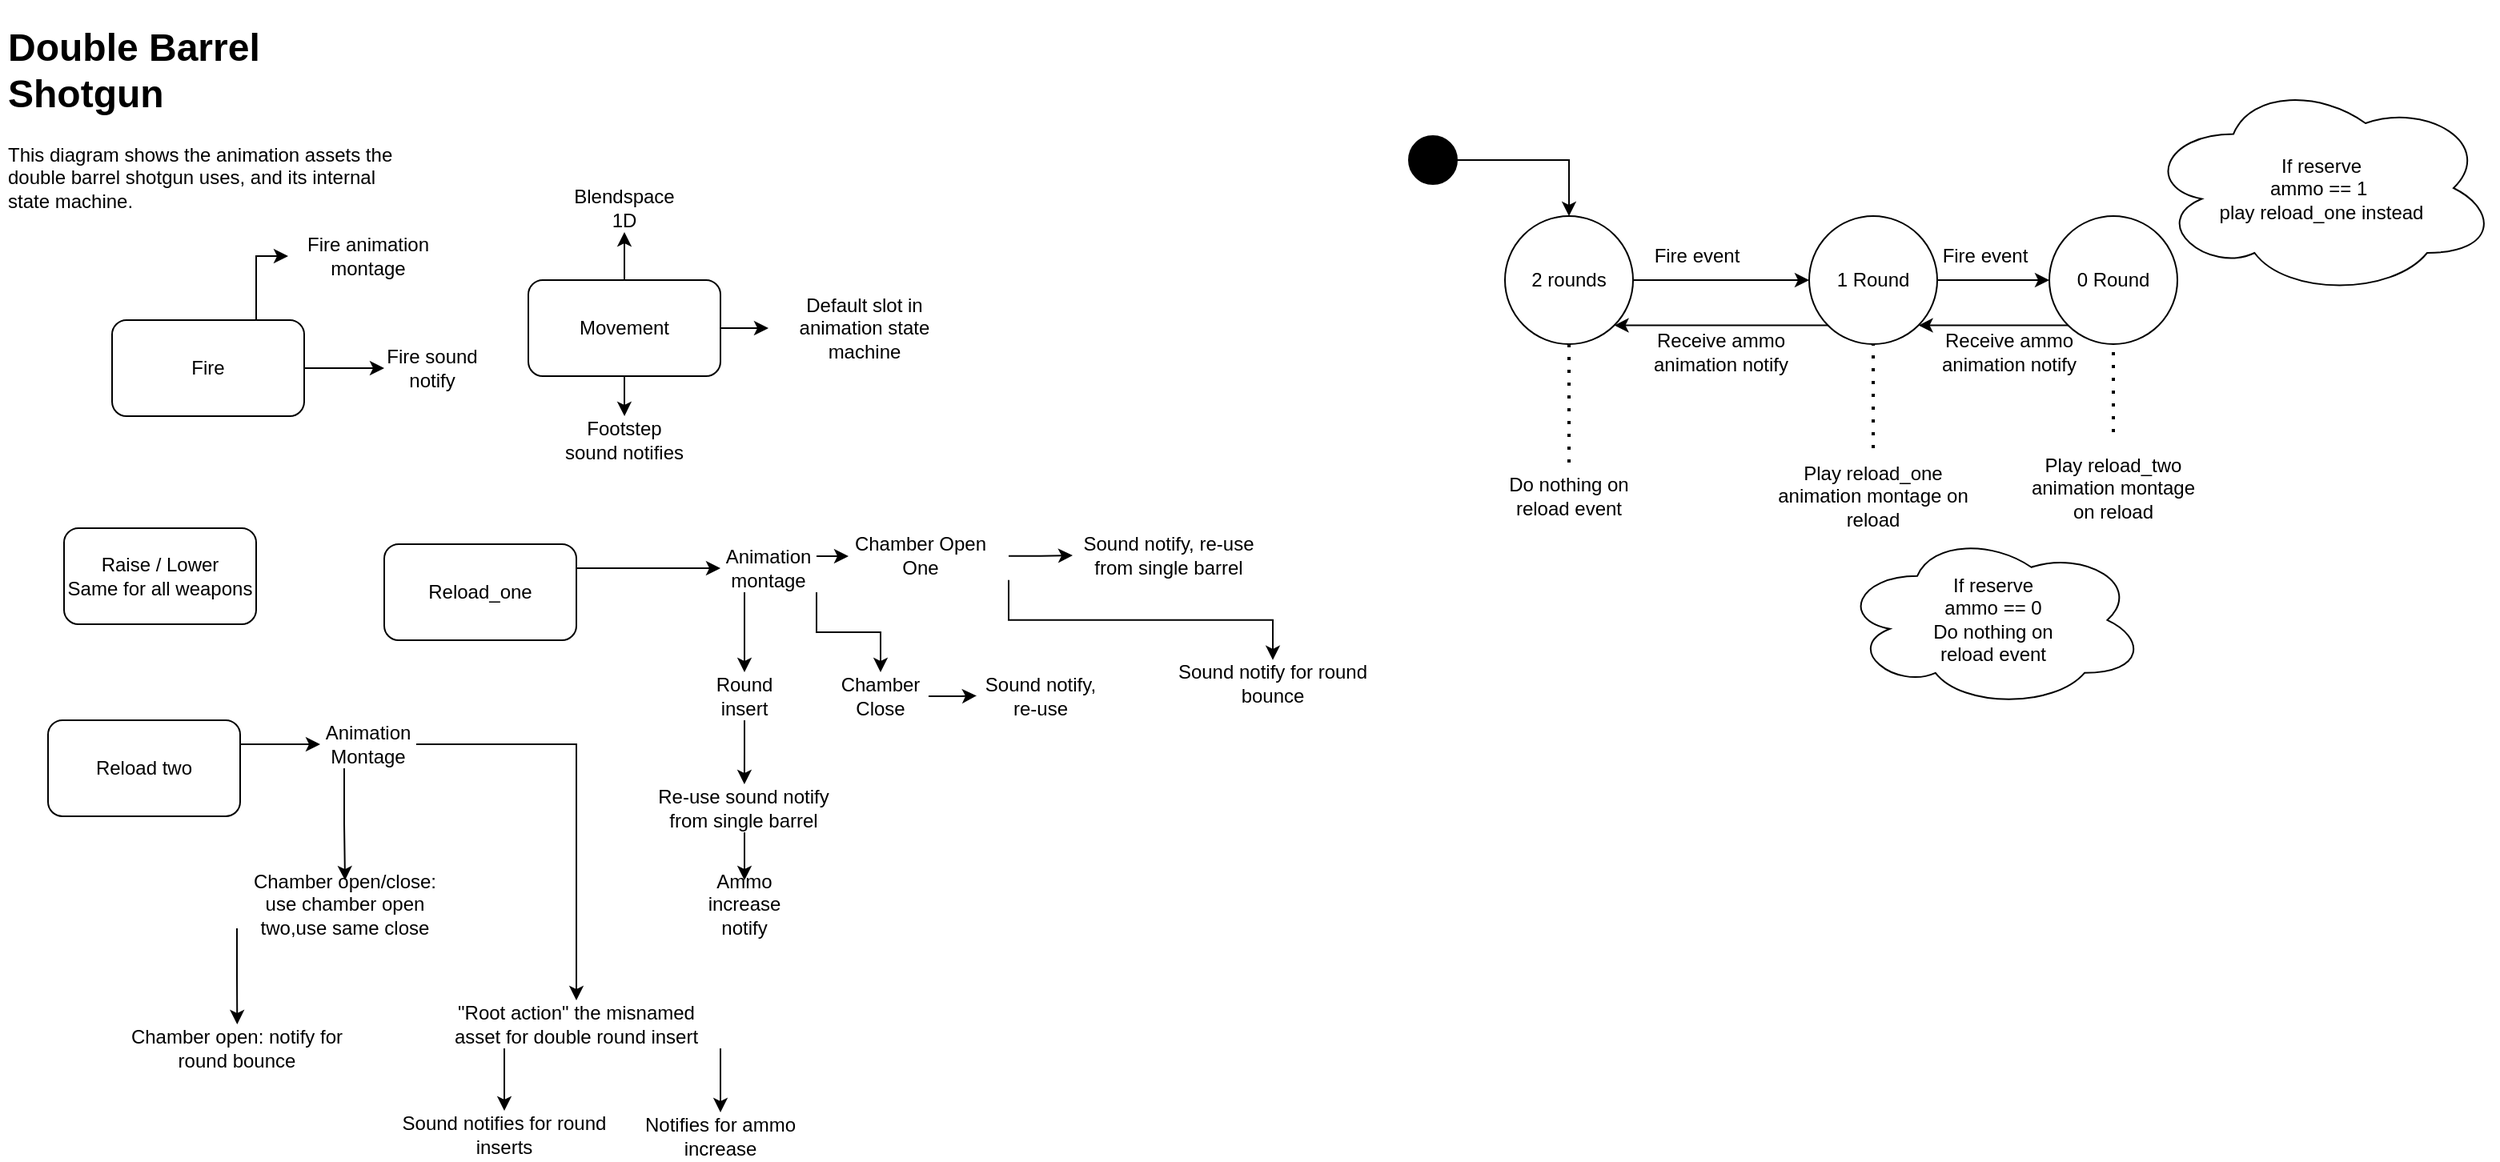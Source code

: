 <mxfile version="20.4.0" type="device"><diagram id="mTMWYNEBJa3YX8LsCYSg" name="Page-1"><mxGraphModel dx="1673" dy="898" grid="1" gridSize="10" guides="1" tooltips="1" connect="1" arrows="1" fold="1" page="1" pageScale="1" pageWidth="827" pageHeight="1169" math="0" shadow="0"><root><mxCell id="0"/><mxCell id="1" parent="0"/><mxCell id="t3hfPfbJLnNVsaty1mYB-1" value="&lt;h1&gt;Double Barrel Shotgun&lt;/h1&gt;&lt;p&gt;This diagram shows the animation assets the double barrel shotgun uses, and its internal state machine.&lt;/p&gt;" style="text;html=1;strokeColor=none;fillColor=none;spacing=5;spacingTop=-20;whiteSpace=wrap;overflow=hidden;rounded=0;" vertex="1" parent="1"><mxGeometry x="10" y="10" width="250" height="120" as="geometry"/></mxCell><mxCell id="t3hfPfbJLnNVsaty1mYB-4" style="edgeStyle=orthogonalEdgeStyle;rounded=0;orthogonalLoop=1;jettySize=auto;html=1;exitX=1;exitY=0.5;exitDx=0;exitDy=0;" edge="1" parent="1" source="t3hfPfbJLnNVsaty1mYB-3" target="t3hfPfbJLnNVsaty1mYB-5"><mxGeometry relative="1" as="geometry"><mxPoint x="230" y="230" as="targetPoint"/></mxGeometry></mxCell><mxCell id="t3hfPfbJLnNVsaty1mYB-9" style="edgeStyle=orthogonalEdgeStyle;rounded=0;orthogonalLoop=1;jettySize=auto;html=1;exitX=0.75;exitY=0;exitDx=0;exitDy=0;entryX=0;entryY=0.5;entryDx=0;entryDy=0;" edge="1" parent="1" source="t3hfPfbJLnNVsaty1mYB-3" target="t3hfPfbJLnNVsaty1mYB-10"><mxGeometry relative="1" as="geometry"><mxPoint x="220" y="160" as="targetPoint"/></mxGeometry></mxCell><mxCell id="t3hfPfbJLnNVsaty1mYB-3" value="Fire" style="rounded=1;whiteSpace=wrap;html=1;" vertex="1" parent="1"><mxGeometry x="80" y="200" width="120" height="60" as="geometry"/></mxCell><mxCell id="t3hfPfbJLnNVsaty1mYB-5" value="Fire sound notify" style="text;html=1;strokeColor=none;fillColor=none;align=center;verticalAlign=middle;whiteSpace=wrap;rounded=0;" vertex="1" parent="1"><mxGeometry x="250" y="215" width="60" height="30" as="geometry"/></mxCell><mxCell id="t3hfPfbJLnNVsaty1mYB-8" value="Raise / Lower&lt;br&gt;Same for all weapons" style="rounded=1;whiteSpace=wrap;html=1;" vertex="1" parent="1"><mxGeometry x="50" y="330" width="120" height="60" as="geometry"/></mxCell><mxCell id="t3hfPfbJLnNVsaty1mYB-10" value="Fire animation montage" style="text;html=1;strokeColor=none;fillColor=none;align=center;verticalAlign=middle;whiteSpace=wrap;rounded=0;" vertex="1" parent="1"><mxGeometry x="190" y="145" width="100" height="30" as="geometry"/></mxCell><mxCell id="t3hfPfbJLnNVsaty1mYB-12" style="edgeStyle=orthogonalEdgeStyle;rounded=0;orthogonalLoop=1;jettySize=auto;html=1;exitX=0.5;exitY=0;exitDx=0;exitDy=0;" edge="1" parent="1" source="t3hfPfbJLnNVsaty1mYB-11" target="t3hfPfbJLnNVsaty1mYB-13"><mxGeometry relative="1" as="geometry"><mxPoint x="390" y="120" as="targetPoint"/></mxGeometry></mxCell><mxCell id="t3hfPfbJLnNVsaty1mYB-14" style="edgeStyle=orthogonalEdgeStyle;rounded=0;orthogonalLoop=1;jettySize=auto;html=1;exitX=1;exitY=0.5;exitDx=0;exitDy=0;" edge="1" parent="1" source="t3hfPfbJLnNVsaty1mYB-11" target="t3hfPfbJLnNVsaty1mYB-15"><mxGeometry relative="1" as="geometry"><mxPoint x="480" y="205.143" as="targetPoint"/></mxGeometry></mxCell><mxCell id="t3hfPfbJLnNVsaty1mYB-16" style="edgeStyle=orthogonalEdgeStyle;rounded=0;orthogonalLoop=1;jettySize=auto;html=1;exitX=0.5;exitY=1;exitDx=0;exitDy=0;" edge="1" parent="1" source="t3hfPfbJLnNVsaty1mYB-11" target="t3hfPfbJLnNVsaty1mYB-17"><mxGeometry relative="1" as="geometry"><mxPoint x="400.143" y="270" as="targetPoint"/></mxGeometry></mxCell><mxCell id="t3hfPfbJLnNVsaty1mYB-11" value="Movement" style="rounded=1;whiteSpace=wrap;html=1;" vertex="1" parent="1"><mxGeometry x="340" y="175" width="120" height="60" as="geometry"/></mxCell><mxCell id="t3hfPfbJLnNVsaty1mYB-13" value="Blendspace 1D" style="text;html=1;strokeColor=none;fillColor=none;align=center;verticalAlign=middle;whiteSpace=wrap;rounded=0;" vertex="1" parent="1"><mxGeometry x="360" y="115" width="80" height="30" as="geometry"/></mxCell><mxCell id="t3hfPfbJLnNVsaty1mYB-15" value="Default slot in animation state machine" style="text;html=1;strokeColor=none;fillColor=none;align=center;verticalAlign=middle;whiteSpace=wrap;rounded=0;" vertex="1" parent="1"><mxGeometry x="490" y="175" width="120" height="60" as="geometry"/></mxCell><mxCell id="t3hfPfbJLnNVsaty1mYB-17" value="Footstep&lt;br&gt;sound notifies" style="text;html=1;strokeColor=none;fillColor=none;align=center;verticalAlign=middle;whiteSpace=wrap;rounded=0;" vertex="1" parent="1"><mxGeometry x="350.07" y="260" width="99.86" height="30" as="geometry"/></mxCell><mxCell id="t3hfPfbJLnNVsaty1mYB-19" style="edgeStyle=orthogonalEdgeStyle;rounded=0;orthogonalLoop=1;jettySize=auto;html=1;exitX=1;exitY=0.25;exitDx=0;exitDy=0;" edge="1" parent="1" source="t3hfPfbJLnNVsaty1mYB-18" target="t3hfPfbJLnNVsaty1mYB-20"><mxGeometry relative="1" as="geometry"><mxPoint x="430" y="340" as="targetPoint"/></mxGeometry></mxCell><mxCell id="t3hfPfbJLnNVsaty1mYB-18" value="Reload_one" style="rounded=1;whiteSpace=wrap;html=1;" vertex="1" parent="1"><mxGeometry x="250" y="340" width="120" height="60" as="geometry"/></mxCell><mxCell id="t3hfPfbJLnNVsaty1mYB-24" style="edgeStyle=orthogonalEdgeStyle;rounded=0;orthogonalLoop=1;jettySize=auto;html=1;exitX=1;exitY=0.25;exitDx=0;exitDy=0;" edge="1" parent="1" source="t3hfPfbJLnNVsaty1mYB-20" target="t3hfPfbJLnNVsaty1mYB-25"><mxGeometry relative="1" as="geometry"><mxPoint x="560" y="347.4" as="targetPoint"/></mxGeometry></mxCell><mxCell id="t3hfPfbJLnNVsaty1mYB-28" style="edgeStyle=orthogonalEdgeStyle;rounded=0;orthogonalLoop=1;jettySize=auto;html=1;exitX=0.25;exitY=1;exitDx=0;exitDy=0;" edge="1" parent="1" source="t3hfPfbJLnNVsaty1mYB-20" target="t3hfPfbJLnNVsaty1mYB-29"><mxGeometry relative="1" as="geometry"><mxPoint x="474.862" y="400.0" as="targetPoint"/></mxGeometry></mxCell><mxCell id="t3hfPfbJLnNVsaty1mYB-32" style="edgeStyle=orthogonalEdgeStyle;rounded=0;orthogonalLoop=1;jettySize=auto;html=1;exitX=1;exitY=1;exitDx=0;exitDy=0;" edge="1" parent="1" source="t3hfPfbJLnNVsaty1mYB-20" target="t3hfPfbJLnNVsaty1mYB-33"><mxGeometry relative="1" as="geometry"><mxPoint x="560" y="410.0" as="targetPoint"/></mxGeometry></mxCell><mxCell id="t3hfPfbJLnNVsaty1mYB-20" value="Animation montage" style="text;html=1;strokeColor=none;fillColor=none;align=center;verticalAlign=middle;whiteSpace=wrap;rounded=0;" vertex="1" parent="1"><mxGeometry x="460" y="340" width="60" height="30" as="geometry"/></mxCell><mxCell id="t3hfPfbJLnNVsaty1mYB-26" style="edgeStyle=orthogonalEdgeStyle;rounded=0;orthogonalLoop=1;jettySize=auto;html=1;exitX=1;exitY=0.5;exitDx=0;exitDy=0;" edge="1" parent="1" source="t3hfPfbJLnNVsaty1mYB-25" target="t3hfPfbJLnNVsaty1mYB-27"><mxGeometry relative="1" as="geometry"><mxPoint x="670" y="347.4" as="targetPoint"/></mxGeometry></mxCell><mxCell id="t3hfPfbJLnNVsaty1mYB-76" style="edgeStyle=orthogonalEdgeStyle;rounded=0;orthogonalLoop=1;jettySize=auto;html=1;exitX=1;exitY=1;exitDx=0;exitDy=0;" edge="1" parent="1" source="t3hfPfbJLnNVsaty1mYB-25" target="t3hfPfbJLnNVsaty1mYB-77"><mxGeometry relative="1" as="geometry"><mxPoint x="730" y="410" as="targetPoint"/></mxGeometry></mxCell><mxCell id="t3hfPfbJLnNVsaty1mYB-25" value="Chamber Open One" style="text;html=1;strokeColor=none;fillColor=none;align=center;verticalAlign=middle;whiteSpace=wrap;rounded=0;" vertex="1" parent="1"><mxGeometry x="530" y="332.4" width="110" height="30" as="geometry"/></mxCell><mxCell id="t3hfPfbJLnNVsaty1mYB-27" value="Sound notify, re-use from single barrel" style="text;html=1;strokeColor=none;fillColor=none;align=center;verticalAlign=middle;whiteSpace=wrap;rounded=0;" vertex="1" parent="1"><mxGeometry x="680" y="332" width="120" height="30" as="geometry"/></mxCell><mxCell id="t3hfPfbJLnNVsaty1mYB-30" style="edgeStyle=orthogonalEdgeStyle;rounded=0;orthogonalLoop=1;jettySize=auto;html=1;exitX=0.5;exitY=1;exitDx=0;exitDy=0;" edge="1" parent="1" source="t3hfPfbJLnNVsaty1mYB-29" target="t3hfPfbJLnNVsaty1mYB-31"><mxGeometry relative="1" as="geometry"><mxPoint x="474.862" y="490.0" as="targetPoint"/></mxGeometry></mxCell><mxCell id="t3hfPfbJLnNVsaty1mYB-29" value="Round insert" style="text;html=1;strokeColor=none;fillColor=none;align=center;verticalAlign=middle;whiteSpace=wrap;rounded=0;" vertex="1" parent="1"><mxGeometry x="445.002" y="420.0" width="60" height="30" as="geometry"/></mxCell><mxCell id="t3hfPfbJLnNVsaty1mYB-36" style="edgeStyle=orthogonalEdgeStyle;rounded=0;orthogonalLoop=1;jettySize=auto;html=1;exitX=0.5;exitY=1;exitDx=0;exitDy=0;" edge="1" parent="1" source="t3hfPfbJLnNVsaty1mYB-31" target="t3hfPfbJLnNVsaty1mYB-37"><mxGeometry relative="1" as="geometry"><mxPoint x="474.862" y="550" as="targetPoint"/></mxGeometry></mxCell><mxCell id="t3hfPfbJLnNVsaty1mYB-31" value="Re-use sound notify from single barrel" style="text;html=1;strokeColor=none;fillColor=none;align=center;verticalAlign=middle;whiteSpace=wrap;rounded=0;" vertex="1" parent="1"><mxGeometry x="407.43" y="490" width="135.14" height="30" as="geometry"/></mxCell><mxCell id="t3hfPfbJLnNVsaty1mYB-34" style="edgeStyle=orthogonalEdgeStyle;rounded=0;orthogonalLoop=1;jettySize=auto;html=1;exitX=1;exitY=0.5;exitDx=0;exitDy=0;" edge="1" parent="1" source="t3hfPfbJLnNVsaty1mYB-33" target="t3hfPfbJLnNVsaty1mYB-35"><mxGeometry relative="1" as="geometry"><mxPoint x="650" y="434.69" as="targetPoint"/></mxGeometry></mxCell><mxCell id="t3hfPfbJLnNVsaty1mYB-33" value="Chamber Close" style="text;html=1;strokeColor=none;fillColor=none;align=center;verticalAlign=middle;whiteSpace=wrap;rounded=0;" vertex="1" parent="1"><mxGeometry x="530" y="420.0" width="60" height="30" as="geometry"/></mxCell><mxCell id="t3hfPfbJLnNVsaty1mYB-35" value="Sound notify, re-use" style="text;html=1;strokeColor=none;fillColor=none;align=center;verticalAlign=middle;whiteSpace=wrap;rounded=0;" vertex="1" parent="1"><mxGeometry x="620" y="419.69" width="80" height="30" as="geometry"/></mxCell><mxCell id="t3hfPfbJLnNVsaty1mYB-37" value="Ammo increase notify" style="text;html=1;strokeColor=none;fillColor=none;align=center;verticalAlign=middle;whiteSpace=wrap;rounded=0;" vertex="1" parent="1"><mxGeometry x="445.002" y="550" width="60" height="30" as="geometry"/></mxCell><mxCell id="t3hfPfbJLnNVsaty1mYB-40" style="edgeStyle=orthogonalEdgeStyle;rounded=0;orthogonalLoop=1;jettySize=auto;html=1;exitX=1;exitY=0.25;exitDx=0;exitDy=0;" edge="1" parent="1" source="t3hfPfbJLnNVsaty1mYB-39" target="t3hfPfbJLnNVsaty1mYB-41"><mxGeometry relative="1" as="geometry"><mxPoint x="200" y="465" as="targetPoint"/></mxGeometry></mxCell><mxCell id="t3hfPfbJLnNVsaty1mYB-39" value="Reload two" style="rounded=1;whiteSpace=wrap;html=1;" vertex="1" parent="1"><mxGeometry x="40" y="450" width="120" height="60" as="geometry"/></mxCell><mxCell id="t3hfPfbJLnNVsaty1mYB-42" style="edgeStyle=orthogonalEdgeStyle;rounded=0;orthogonalLoop=1;jettySize=auto;html=1;exitX=0.25;exitY=1;exitDx=0;exitDy=0;" edge="1" parent="1" source="t3hfPfbJLnNVsaty1mYB-41" target="t3hfPfbJLnNVsaty1mYB-43"><mxGeometry relative="1" as="geometry"><mxPoint x="225" y="550" as="targetPoint"/></mxGeometry></mxCell><mxCell id="t3hfPfbJLnNVsaty1mYB-44" style="edgeStyle=orthogonalEdgeStyle;rounded=0;orthogonalLoop=1;jettySize=auto;html=1;exitX=1;exitY=0.5;exitDx=0;exitDy=0;" edge="1" parent="1" source="t3hfPfbJLnNVsaty1mYB-41" target="t3hfPfbJLnNVsaty1mYB-45"><mxGeometry relative="1" as="geometry"><mxPoint x="310" y="640" as="targetPoint"/></mxGeometry></mxCell><mxCell id="t3hfPfbJLnNVsaty1mYB-41" value="Animation Montage" style="text;html=1;strokeColor=none;fillColor=none;align=center;verticalAlign=middle;whiteSpace=wrap;rounded=0;" vertex="1" parent="1"><mxGeometry x="210" y="450" width="60" height="30" as="geometry"/></mxCell><mxCell id="t3hfPfbJLnNVsaty1mYB-74" style="edgeStyle=orthogonalEdgeStyle;rounded=0;orthogonalLoop=1;jettySize=auto;html=1;exitX=0;exitY=1;exitDx=0;exitDy=0;" edge="1" parent="1" source="t3hfPfbJLnNVsaty1mYB-43" target="t3hfPfbJLnNVsaty1mYB-75"><mxGeometry relative="1" as="geometry"><mxPoint x="158.333" y="630" as="targetPoint"/></mxGeometry></mxCell><mxCell id="t3hfPfbJLnNVsaty1mYB-43" value="Chamber open/close: use chamber open two,use same close" style="text;html=1;strokeColor=none;fillColor=none;align=center;verticalAlign=middle;whiteSpace=wrap;rounded=0;" vertex="1" parent="1"><mxGeometry x="158" y="550" width="135" height="30" as="geometry"/></mxCell><mxCell id="t3hfPfbJLnNVsaty1mYB-46" style="edgeStyle=orthogonalEdgeStyle;rounded=0;orthogonalLoop=1;jettySize=auto;html=1;exitX=0.25;exitY=1;exitDx=0;exitDy=0;" edge="1" parent="1" source="t3hfPfbJLnNVsaty1mYB-45" target="t3hfPfbJLnNVsaty1mYB-47"><mxGeometry relative="1" as="geometry"><mxPoint x="318" y="710" as="targetPoint"/></mxGeometry></mxCell><mxCell id="t3hfPfbJLnNVsaty1mYB-48" style="edgeStyle=orthogonalEdgeStyle;rounded=0;orthogonalLoop=1;jettySize=auto;html=1;exitX=1;exitY=1;exitDx=0;exitDy=0;" edge="1" parent="1" source="t3hfPfbJLnNVsaty1mYB-45" target="t3hfPfbJLnNVsaty1mYB-49"><mxGeometry relative="1" as="geometry"><mxPoint x="460" y="710" as="targetPoint"/></mxGeometry></mxCell><mxCell id="t3hfPfbJLnNVsaty1mYB-45" value="&quot;Root action&quot; the misnamed asset for double round insert" style="text;html=1;strokeColor=none;fillColor=none;align=center;verticalAlign=middle;whiteSpace=wrap;rounded=0;" vertex="1" parent="1"><mxGeometry x="280" y="625" width="180" height="30" as="geometry"/></mxCell><mxCell id="t3hfPfbJLnNVsaty1mYB-47" value="Sound notifies for round inserts" style="text;html=1;strokeColor=none;fillColor=none;align=center;verticalAlign=middle;whiteSpace=wrap;rounded=0;" vertex="1" parent="1"><mxGeometry x="255" y="694" width="140" height="30" as="geometry"/></mxCell><mxCell id="t3hfPfbJLnNVsaty1mYB-49" value="Notifies for ammo increase" style="text;html=1;strokeColor=none;fillColor=none;align=center;verticalAlign=middle;whiteSpace=wrap;rounded=0;" vertex="1" parent="1"><mxGeometry x="405" y="695" width="110" height="30" as="geometry"/></mxCell><mxCell id="t3hfPfbJLnNVsaty1mYB-52" style="edgeStyle=orthogonalEdgeStyle;rounded=0;orthogonalLoop=1;jettySize=auto;html=1;exitX=1;exitY=0.5;exitDx=0;exitDy=0;entryX=0.5;entryY=0;entryDx=0;entryDy=0;" edge="1" parent="1" source="t3hfPfbJLnNVsaty1mYB-50" target="t3hfPfbJLnNVsaty1mYB-51"><mxGeometry relative="1" as="geometry"/></mxCell><mxCell id="t3hfPfbJLnNVsaty1mYB-50" value="" style="ellipse;fillColor=strokeColor;" vertex="1" parent="1"><mxGeometry x="890" y="85" width="30" height="30" as="geometry"/></mxCell><mxCell id="t3hfPfbJLnNVsaty1mYB-53" style="edgeStyle=orthogonalEdgeStyle;rounded=0;orthogonalLoop=1;jettySize=auto;html=1;exitX=1;exitY=0.5;exitDx=0;exitDy=0;" edge="1" parent="1" source="t3hfPfbJLnNVsaty1mYB-51" target="t3hfPfbJLnNVsaty1mYB-54"><mxGeometry relative="1" as="geometry"><mxPoint x="1180" y="175" as="targetPoint"/></mxGeometry></mxCell><mxCell id="t3hfPfbJLnNVsaty1mYB-51" value="2 rounds" style="ellipse;whiteSpace=wrap;html=1;aspect=fixed;" vertex="1" parent="1"><mxGeometry x="950" y="135" width="80" height="80" as="geometry"/></mxCell><mxCell id="t3hfPfbJLnNVsaty1mYB-55" style="edgeStyle=orthogonalEdgeStyle;rounded=0;orthogonalLoop=1;jettySize=auto;html=1;exitX=1;exitY=0.5;exitDx=0;exitDy=0;" edge="1" parent="1" source="t3hfPfbJLnNVsaty1mYB-54" target="t3hfPfbJLnNVsaty1mYB-56"><mxGeometry relative="1" as="geometry"><mxPoint x="1310" y="175" as="targetPoint"/></mxGeometry></mxCell><mxCell id="t3hfPfbJLnNVsaty1mYB-54" value="1 Round" style="ellipse;whiteSpace=wrap;html=1;aspect=fixed;" vertex="1" parent="1"><mxGeometry x="1140" y="135" width="80" height="80" as="geometry"/></mxCell><mxCell id="t3hfPfbJLnNVsaty1mYB-56" value="0 Round" style="ellipse;whiteSpace=wrap;html=1;aspect=fixed;" vertex="1" parent="1"><mxGeometry x="1290" y="135" width="80" height="80" as="geometry"/></mxCell><mxCell id="t3hfPfbJLnNVsaty1mYB-57" value="Fire event" style="text;html=1;strokeColor=none;fillColor=none;align=center;verticalAlign=middle;whiteSpace=wrap;rounded=0;" vertex="1" parent="1"><mxGeometry x="1040" y="145" width="60" height="30" as="geometry"/></mxCell><mxCell id="t3hfPfbJLnNVsaty1mYB-58" value="Fire event" style="text;html=1;strokeColor=none;fillColor=none;align=center;verticalAlign=middle;whiteSpace=wrap;rounded=0;" vertex="1" parent="1"><mxGeometry x="1220" y="145" width="60" height="30" as="geometry"/></mxCell><mxCell id="t3hfPfbJLnNVsaty1mYB-59" value="" style="endArrow=classic;html=1;rounded=0;entryX=1;entryY=1;entryDx=0;entryDy=0;exitX=0;exitY=1;exitDx=0;exitDy=0;" edge="1" parent="1" source="t3hfPfbJLnNVsaty1mYB-56" target="t3hfPfbJLnNVsaty1mYB-54"><mxGeometry width="50" height="50" relative="1" as="geometry"><mxPoint x="1120" y="280" as="sourcePoint"/><mxPoint x="1170" y="230" as="targetPoint"/></mxGeometry></mxCell><mxCell id="t3hfPfbJLnNVsaty1mYB-60" value="" style="endArrow=classic;html=1;rounded=0;entryX=1;entryY=1;entryDx=0;entryDy=0;exitX=0;exitY=1;exitDx=0;exitDy=0;" edge="1" parent="1" source="t3hfPfbJLnNVsaty1mYB-54" target="t3hfPfbJLnNVsaty1mYB-51"><mxGeometry width="50" height="50" relative="1" as="geometry"><mxPoint x="1120" y="280" as="sourcePoint"/><mxPoint x="1170" y="230" as="targetPoint"/></mxGeometry></mxCell><mxCell id="t3hfPfbJLnNVsaty1mYB-61" value="Receive ammo animation notify" style="text;html=1;strokeColor=none;fillColor=none;align=center;verticalAlign=middle;whiteSpace=wrap;rounded=0;" vertex="1" parent="1"><mxGeometry x="1210" y="205" width="110" height="30" as="geometry"/></mxCell><mxCell id="t3hfPfbJLnNVsaty1mYB-62" value="Receive ammo animation notify" style="text;html=1;strokeColor=none;fillColor=none;align=center;verticalAlign=middle;whiteSpace=wrap;rounded=0;" vertex="1" parent="1"><mxGeometry x="1030" y="205" width="110" height="30" as="geometry"/></mxCell><mxCell id="t3hfPfbJLnNVsaty1mYB-63" value="" style="endArrow=none;dashed=1;html=1;dashPattern=1 3;strokeWidth=2;rounded=0;entryX=0.5;entryY=1;entryDx=0;entryDy=0;exitX=0.5;exitY=0;exitDx=0;exitDy=0;" edge="1" parent="1" source="t3hfPfbJLnNVsaty1mYB-65" target="t3hfPfbJLnNVsaty1mYB-54"><mxGeometry width="50" height="50" relative="1" as="geometry"><mxPoint x="1180" y="260" as="sourcePoint"/><mxPoint x="1170" y="220" as="targetPoint"/></mxGeometry></mxCell><mxCell id="t3hfPfbJLnNVsaty1mYB-65" value="Play reload_one animation montage on reload" style="text;html=1;strokeColor=none;fillColor=none;align=center;verticalAlign=middle;whiteSpace=wrap;rounded=0;" vertex="1" parent="1"><mxGeometry x="1115" y="280" width="130" height="60" as="geometry"/></mxCell><mxCell id="t3hfPfbJLnNVsaty1mYB-67" value="" style="endArrow=none;dashed=1;html=1;dashPattern=1 3;strokeWidth=2;rounded=0;entryX=0.5;entryY=1;entryDx=0;entryDy=0;exitX=0.5;exitY=0;exitDx=0;exitDy=0;" edge="1" parent="1" source="t3hfPfbJLnNVsaty1mYB-69" target="t3hfPfbJLnNVsaty1mYB-56"><mxGeometry width="50" height="50" relative="1" as="geometry"><mxPoint x="1330" y="300" as="sourcePoint"/><mxPoint x="1000" y="260" as="targetPoint"/></mxGeometry></mxCell><mxCell id="t3hfPfbJLnNVsaty1mYB-69" value="Play reload_two animation montage on reload" style="text;html=1;strokeColor=none;fillColor=none;align=center;verticalAlign=middle;whiteSpace=wrap;rounded=0;" vertex="1" parent="1"><mxGeometry x="1275" y="270" width="110" height="70" as="geometry"/></mxCell><mxCell id="t3hfPfbJLnNVsaty1mYB-70" value="If reserve&lt;br&gt;ammo == 0&lt;br&gt;Do nothing on&lt;br&gt;reload event" style="ellipse;shape=cloud;whiteSpace=wrap;html=1;" vertex="1" parent="1"><mxGeometry x="1160" y="332.4" width="190" height="110" as="geometry"/></mxCell><mxCell id="t3hfPfbJLnNVsaty1mYB-71" value="If reserve&lt;br&gt;ammo == 1&amp;nbsp;&lt;br&gt;play reload_one instead" style="ellipse;shape=cloud;whiteSpace=wrap;html=1;" vertex="1" parent="1"><mxGeometry x="1350" y="50" width="220" height="135" as="geometry"/></mxCell><mxCell id="t3hfPfbJLnNVsaty1mYB-72" value="" style="endArrow=none;dashed=1;html=1;dashPattern=1 3;strokeWidth=2;rounded=0;exitX=0.5;exitY=1;exitDx=0;exitDy=0;" edge="1" parent="1" source="t3hfPfbJLnNVsaty1mYB-51" target="t3hfPfbJLnNVsaty1mYB-73"><mxGeometry width="50" height="50" relative="1" as="geometry"><mxPoint x="950" y="250" as="sourcePoint"/><mxPoint x="980" y="310" as="targetPoint"/></mxGeometry></mxCell><mxCell id="t3hfPfbJLnNVsaty1mYB-73" value="Do nothing on reload event" style="text;html=1;strokeColor=none;fillColor=none;align=center;verticalAlign=middle;whiteSpace=wrap;rounded=0;" vertex="1" parent="1"><mxGeometry x="935" y="295" width="110" height="30" as="geometry"/></mxCell><mxCell id="t3hfPfbJLnNVsaty1mYB-75" value="Chamber open: notify for round bounce" style="text;html=1;strokeColor=none;fillColor=none;align=center;verticalAlign=middle;whiteSpace=wrap;rounded=0;" vertex="1" parent="1"><mxGeometry x="89" y="640" width="138.33" height="30" as="geometry"/></mxCell><mxCell id="t3hfPfbJLnNVsaty1mYB-77" value="Sound notify for round bounce" style="text;html=1;strokeColor=none;fillColor=none;align=center;verticalAlign=middle;whiteSpace=wrap;rounded=0;" vertex="1" parent="1"><mxGeometry x="730" y="412.4" width="150" height="30" as="geometry"/></mxCell></root></mxGraphModel></diagram></mxfile>
